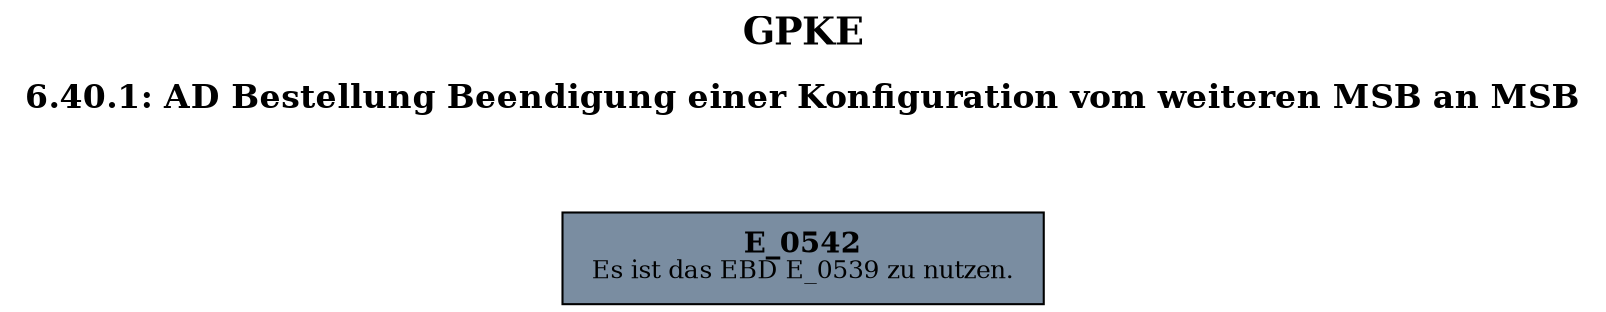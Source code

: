 digraph D {
    labelloc="t";
    label=<<B><FONT POINT-SIZE="18">GPKE</FONT></B><BR/><BR/><B><FONT POINT-SIZE="16">6.40.1: AD Bestellung Beendigung einer Konfiguration vom weiteren MSB an MSB</FONT></B><BR/><BR/><BR/><BR/>>;
    ratio="compress";
    concentrate=true;
    pack=true;
    rankdir=TB;
    packmode="array";
    size="20,20";
    "Empty" [margin="0.2,0.12", shape=box, style=filled, fillcolor="#7a8da1", label=<<B>E_0542</B><BR align="center"/><FONT point-size="12">Es ist das EBD E_0539 zu nutzen.</FONT><BR align="center"/>>];


    bgcolor="transparent";
}